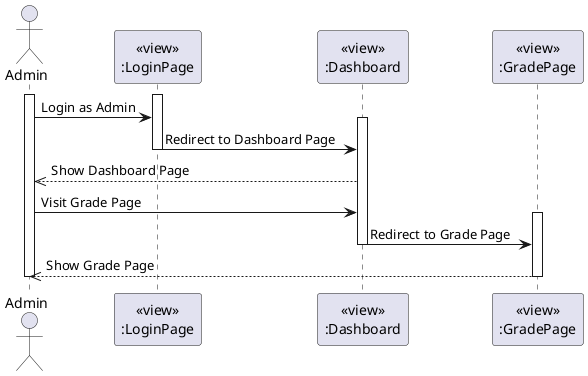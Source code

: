 @startuml ManageGrade
actor Admin
participant LoginPageView [
  <<view>>
  :LoginPage
]

participant DashboardView [
  <<view>>
  :Dashboard
]

participant GradeView [
  <<view>>
  :GradePage
]

activate Admin
activate LoginPageView
Admin -> LoginPageView: Login as Admin
activate DashboardView
LoginPageView -> DashboardView: Redirect to Dashboard Page
deactivate LoginPageView

DashboardView -->> Admin: Show Dashboard Page

Admin -> DashboardView: Visit Grade Page
activate GradeView
DashboardView -> GradeView: Redirect to Grade Page
deactivate DashboardView

GradeView -->> Admin: Show Grade Page

deactivate Admin
deactivate GradeView
@enduml
